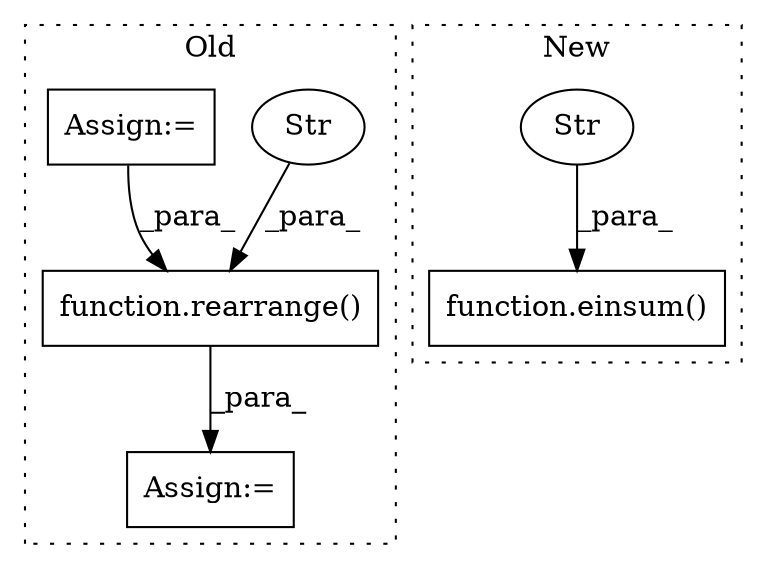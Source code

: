 digraph G {
subgraph cluster0 {
1 [label="function.rearrange()" a="75" s="6100,6143" l="10,15" shape="box"];
4 [label="Str" a="66" s="6115" l="28" shape="ellipse"];
5 [label="Assign:=" a="68" s="6170" l="3" shape="box"];
6 [label="Assign:=" a="68" s="5876" l="3" shape="box"];
label = "Old";
style="dotted";
}
subgraph cluster1 {
2 [label="function.einsum()" a="75" s="6435,6483" l="7,1" shape="box"];
3 [label="Str" a="66" s="6442" l="35" shape="ellipse"];
label = "New";
style="dotted";
}
1 -> 5 [label="_para_"];
3 -> 2 [label="_para_"];
4 -> 1 [label="_para_"];
6 -> 1 [label="_para_"];
}